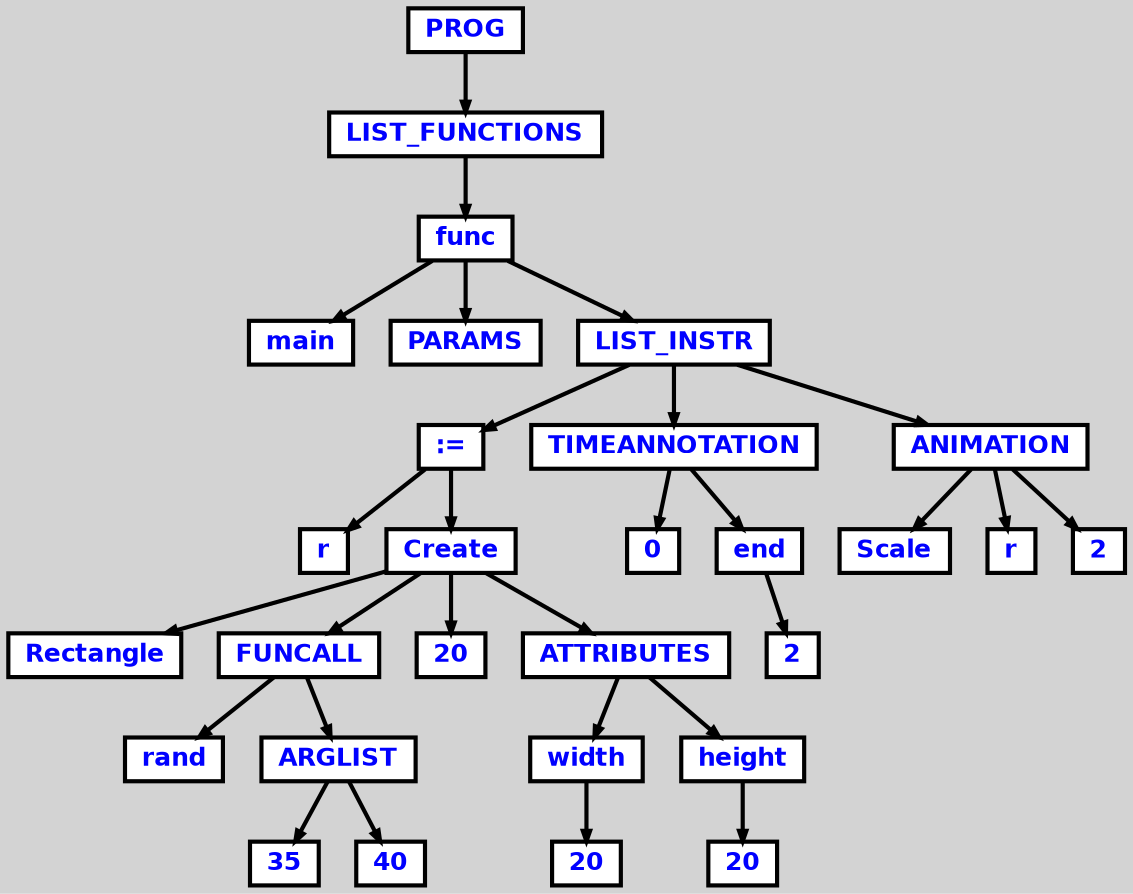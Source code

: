 digraph {

	ordering=out;
	ranksep=.4;
	bgcolor="lightgrey"; node [shape=box, fixedsize=false, fontsize=12, fontname="Helvetica-bold", fontcolor="blue"
		width=.25, height=.25, color="black", fillcolor="white", style="filled, solid, bold"];
	edge [arrowsize=.5, color="black", style="bold"]

  n0 [label="PROG"];
  n1 [label="LIST_FUNCTIONS"];
  n1 [label="LIST_FUNCTIONS"];
  n2 [label="func"];
  n2 [label="func"];
  n3 [label="main"];
  n4 [label="PARAMS"];
  n5 [label="LIST_INSTR"];
  n5 [label="LIST_INSTR"];
  n6 [label=":="];
  n6 [label=":="];
  n7 [label="r"];
  n8 [label="Create"];
  n8 [label="Create"];
  n9 [label="Rectangle"];
  n10 [label="FUNCALL"];
  n10 [label="FUNCALL"];
  n11 [label="rand"];
  n12 [label="ARGLIST"];
  n12 [label="ARGLIST"];
  n13 [label="35"];
  n14 [label="40"];
  n15 [label="20"];
  n16 [label="ATTRIBUTES"];
  n16 [label="ATTRIBUTES"];
  n17 [label="width"];
  n17 [label="width"];
  n18 [label="20"];
  n19 [label="height"];
  n19 [label="height"];
  n20 [label="20"];
  n21 [label="TIMEANNOTATION"];
  n21 [label="TIMEANNOTATION"];
  n22 [label="0"];
  n23 [label="end"];
  n23 [label="end"];
  n24 [label="2"];
  n25 [label="ANIMATION"];
  n25 [label="ANIMATION"];
  n26 [label="Scale"];
  n27 [label="r"];
  n28 [label="2"];

  n0 -> n1 // "PROG" -> "LIST_FUNCTIONS"
  n1 -> n2 // "LIST_FUNCTIONS" -> "func"
  n2 -> n3 // "func" -> "main"
  n2 -> n4 // "func" -> "PARAMS"
  n2 -> n5 // "func" -> "LIST_INSTR"
  n5 -> n6 // "LIST_INSTR" -> ":="
  n6 -> n7 // ":=" -> "r"
  n6 -> n8 // ":=" -> "Create"
  n8 -> n9 // "Create" -> "Rectangle"
  n8 -> n10 // "Create" -> "FUNCALL"
  n10 -> n11 // "FUNCALL" -> "rand"
  n10 -> n12 // "FUNCALL" -> "ARGLIST"
  n12 -> n13 // "ARGLIST" -> "35"
  n12 -> n14 // "ARGLIST" -> "40"
  n8 -> n15 // "Create" -> "20"
  n8 -> n16 // "Create" -> "ATTRIBUTES"
  n16 -> n17 // "ATTRIBUTES" -> "width"
  n17 -> n18 // "width" -> "20"
  n16 -> n19 // "ATTRIBUTES" -> "height"
  n19 -> n20 // "height" -> "20"
  n5 -> n21 // "LIST_INSTR" -> "TIMEANNOTATION"
  n21 -> n22 // "TIMEANNOTATION" -> "0"
  n21 -> n23 // "TIMEANNOTATION" -> "end"
  n23 -> n24 // "end" -> "2"
  n5 -> n25 // "LIST_INSTR" -> "ANIMATION"
  n25 -> n26 // "ANIMATION" -> "Scale"
  n25 -> n27 // "ANIMATION" -> "r"
  n25 -> n28 // "ANIMATION" -> "2"

}
